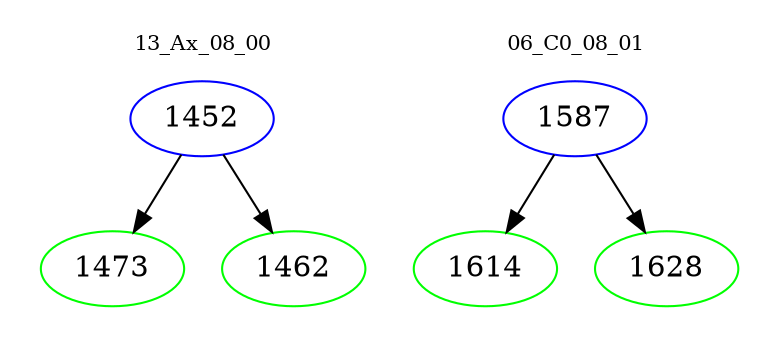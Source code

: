 digraph{
subgraph cluster_0 {
color = white
label = "13_Ax_08_00";
fontsize=10;
T0_1452 [label="1452", color="blue"]
T0_1452 -> T0_1473 [color="black"]
T0_1473 [label="1473", color="green"]
T0_1452 -> T0_1462 [color="black"]
T0_1462 [label="1462", color="green"]
}
subgraph cluster_1 {
color = white
label = "06_C0_08_01";
fontsize=10;
T1_1587 [label="1587", color="blue"]
T1_1587 -> T1_1614 [color="black"]
T1_1614 [label="1614", color="green"]
T1_1587 -> T1_1628 [color="black"]
T1_1628 [label="1628", color="green"]
}
}

